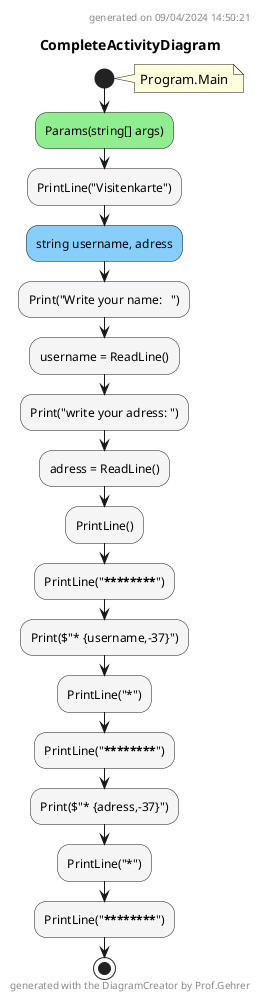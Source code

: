 @startuml CompleteActivityDiagram
header
generated on 09/04/2024 14:50:21
end header
title CompleteActivityDiagram
start
note right:  Program.Main
#LightGreen:Params(string[] args);
#WhiteSmoke:PrintLine("Visitenkarte");
#LightSkyBlue:string username, adress;
#WhiteSmoke:Print("Write your name:   ");
#WhiteSmoke:username = ReadLine();
#WhiteSmoke:Print("write your adress: ");
#WhiteSmoke:adress = ReadLine();
#WhiteSmoke:PrintLine();
#WhiteSmoke:PrintLine("****************************************");
#WhiteSmoke:Print($"* {username,-37}");
#WhiteSmoke:PrintLine("*");
#WhiteSmoke:PrintLine("****************************************");
#WhiteSmoke:Print($"* {adress,-37}");
#WhiteSmoke:PrintLine("*");
#WhiteSmoke:PrintLine("****************************************");
stop
footer
generated with the DiagramCreator by Prof.Gehrer
end footer
@enduml
